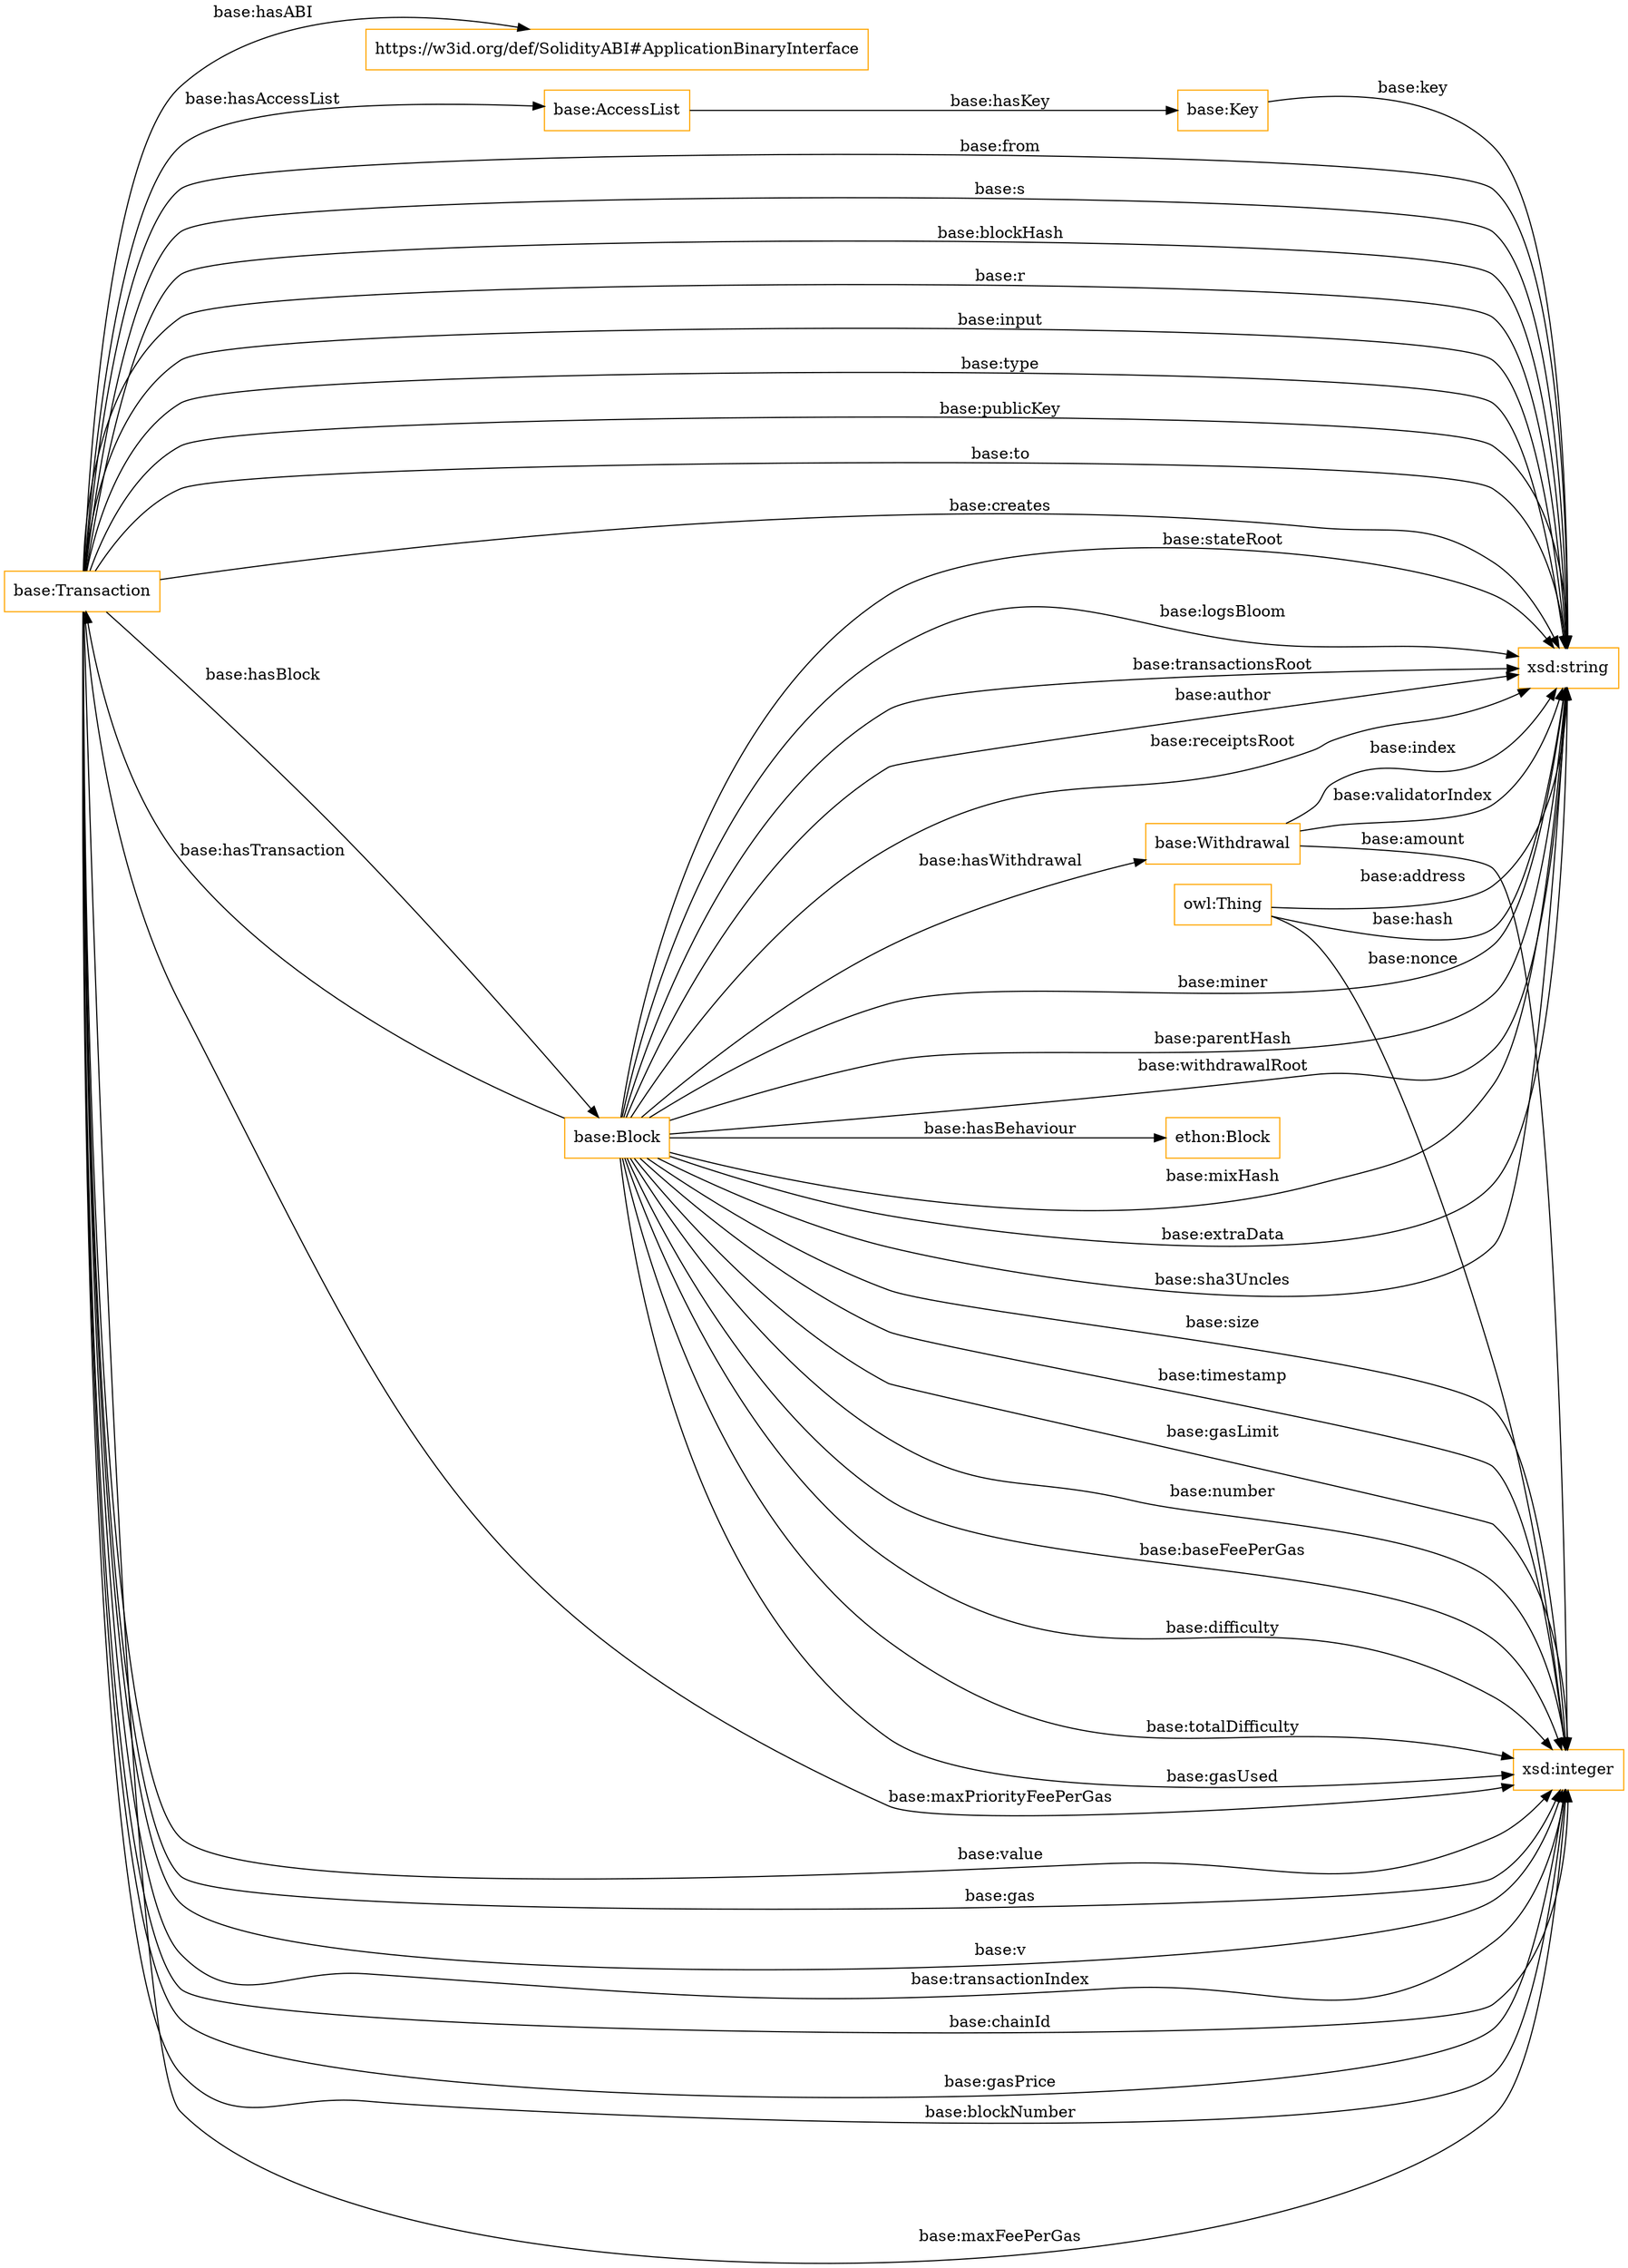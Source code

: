 digraph ar2dtool_diagram { 
rankdir=LR;
size="1501"
node [shape = rectangle, color="orange"]; "https://w3id.org/def/SolidityABI#ApplicationBinaryInterface" "base:Withdrawal" "base:Transaction" "base:Key" "base:Block" "base:AccessList" "ethon:Block" ; /*classes style*/
	"owl:Thing" -> "xsd:string" [ label = "base:hash" ];
	"base:Key" -> "xsd:string" [ label = "base:key" ];
	"base:Withdrawal" -> "xsd:string" [ label = "base:index" ];
	"base:Block" -> "xsd:string" [ label = "base:miner" ];
	"base:Block" -> "xsd:integer" [ label = "base:size" ];
	"base:Block" -> "xsd:string" [ label = "base:parentHash" ];
	"base:Block" -> "xsd:string" [ label = "base:withdrawalRoot" ];
	"base:Block" -> "xsd:integer" [ label = "base:timestamp" ];
	"base:Transaction" -> "xsd:integer" [ label = "base:value" ];
	"base:Block" -> "xsd:integer" [ label = "base:gasLimit" ];
	"base:Block" -> "xsd:string" [ label = "base:mixHash" ];
	"base:Transaction" -> "xsd:integer" [ label = "base:gas" ];
	"base:Transaction" -> "xsd:string" [ label = "base:from" ];
	"base:Block" -> "xsd:integer" [ label = "base:number" ];
	"base:Transaction" -> "xsd:string" [ label = "base:s" ];
	"owl:Thing" -> "xsd:string" [ label = "base:address" ];
	"base:Transaction" -> "xsd:integer" [ label = "base:v" ];
	"base:Block" -> "xsd:string" [ label = "base:extraData" ];
	"base:Transaction" -> "xsd:string" [ label = "base:blockHash" ];
	"owl:Thing" -> "xsd:integer" [ label = "base:nonce" ];
	"base:Transaction" -> "xsd:string" [ label = "base:r" ];
	"base:Block" -> "xsd:string" [ label = "base:sha3Uncles" ];
	"base:Withdrawal" -> "xsd:integer" [ label = "base:amount" ];
	"base:Block" -> "xsd:string" [ label = "base:stateRoot" ];
	"base:Block" -> "xsd:string" [ label = "base:logsBloom" ];
	"base:Block" -> "xsd:integer" [ label = "base:baseFeePerGas" ];
	"base:Transaction" -> "xsd:string" [ label = "base:input" ];
	"base:Block" -> "ethon:Block" [ label = "base:hasBehaviour" ];
	"base:Block" -> "xsd:string" [ label = "base:transactionsRoot" ];
	"base:Transaction" -> "xsd:integer" [ label = "base:transactionIndex" ];
	"base:Transaction" -> "xsd:integer" [ label = "base:chainId" ];
	"base:Transaction" -> "xsd:string" [ label = "base:type" ];
	"base:Block" -> "xsd:integer" [ label = "base:difficulty" ];
	"base:Transaction" -> "xsd:integer" [ label = "base:gasPrice" ];
	"base:Block" -> "xsd:string" [ label = "base:author" ];
	"base:Transaction" -> "xsd:string" [ label = "base:publicKey" ];
	"base:Transaction" -> "xsd:string" [ label = "base:to" ];
	"base:Transaction" -> "base:Block" [ label = "base:hasBlock" ];
	"base:Transaction" -> "xsd:integer" [ label = "base:blockNumber" ];
	"base:Transaction" -> "https://w3id.org/def/SolidityABI#ApplicationBinaryInterface" [ label = "base:hasABI" ];
	"base:Block" -> "xsd:string" [ label = "base:receiptsRoot" ];
	"base:Block" -> "xsd:integer" [ label = "base:totalDifficulty" ];
	"base:Transaction" -> "xsd:string" [ label = "base:creates" ];
	"base:Transaction" -> "xsd:integer" [ label = "base:maxFeePerGas" ];
	"base:AccessList" -> "base:Key" [ label = "base:hasKey" ];
	"base:Transaction" -> "base:AccessList" [ label = "base:hasAccessList" ];
	"base:Block" -> "base:Withdrawal" [ label = "base:hasWithdrawal" ];
	"base:Transaction" -> "xsd:integer" [ label = "base:maxPriorityFeePerGas" ];
	"base:Withdrawal" -> "xsd:string" [ label = "base:validatorIndex" ];
	"base:Block" -> "base:Transaction" [ label = "base:hasTransaction" ];
	"base:Block" -> "xsd:integer" [ label = "base:gasUsed" ];

}
